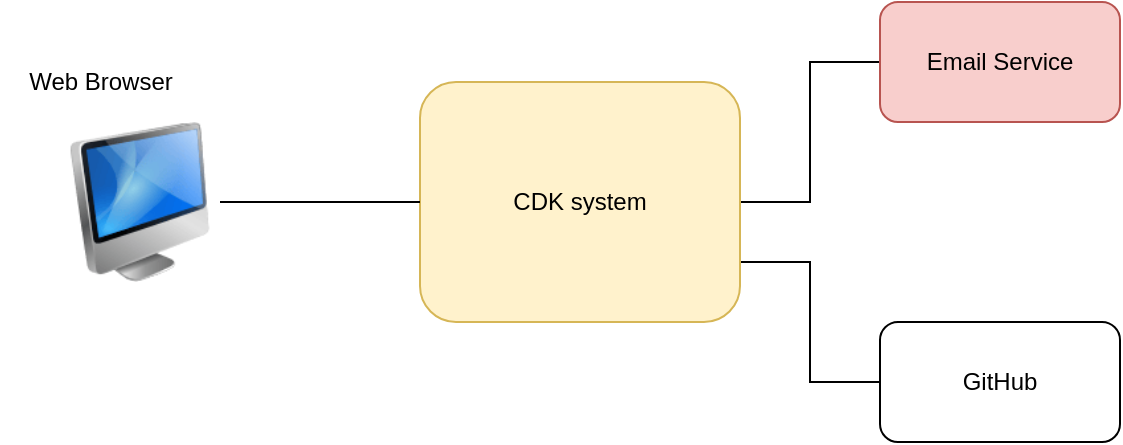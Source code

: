 <mxfile>
    <diagram id="EW7eKE5hnSbOcEkGZKjC" name="Pagina-1">
        <mxGraphModel dx="1086" dy="674" grid="1" gridSize="10" guides="1" tooltips="1" connect="1" arrows="1" fold="1" page="1" pageScale="1" pageWidth="827" pageHeight="1169" math="0" shadow="0">
            <root>
                <mxCell id="0"/>
                <mxCell id="1" parent="0"/>
                <mxCell id="9" style="edgeStyle=orthogonalEdgeStyle;html=1;exitX=1;exitY=0.5;exitDx=0;exitDy=0;endArrow=none;endFill=0;rounded=0;" edge="1" parent="1" source="2" target="4">
                    <mxGeometry relative="1" as="geometry"/>
                </mxCell>
                <mxCell id="10" style="edgeStyle=orthogonalEdgeStyle;html=1;exitX=1;exitY=0.75;exitDx=0;exitDy=0;endArrow=none;endFill=0;rounded=0;" edge="1" parent="1" source="2" target="3">
                    <mxGeometry relative="1" as="geometry"/>
                </mxCell>
                <mxCell id="2" value="CDK system" style="rounded=1;whiteSpace=wrap;html=1;fillColor=#fff2cc;strokeColor=#d6b656;" vertex="1" parent="1">
                    <mxGeometry x="310" y="260" width="160" height="120" as="geometry"/>
                </mxCell>
                <mxCell id="3" value="GitHub" style="rounded=1;whiteSpace=wrap;html=1;" vertex="1" parent="1">
                    <mxGeometry x="540" y="380" width="120" height="60" as="geometry"/>
                </mxCell>
                <mxCell id="4" value="Email Service" style="rounded=1;whiteSpace=wrap;html=1;fillColor=#f8cecc;strokeColor=#b85450;" vertex="1" parent="1">
                    <mxGeometry x="540" y="220" width="120" height="60" as="geometry"/>
                </mxCell>
                <mxCell id="8" style="edgeStyle=none;html=1;exitX=1;exitY=0.5;exitDx=0;exitDy=0;endArrow=none;endFill=0;" edge="1" parent="1" source="6" target="2">
                    <mxGeometry relative="1" as="geometry"/>
                </mxCell>
                <mxCell id="6" value="" style="image;html=1;image=img/lib/clip_art/computers/iMac_128x128.png" vertex="1" parent="1">
                    <mxGeometry x="130" y="280" width="80" height="80" as="geometry"/>
                </mxCell>
                <mxCell id="7" value="Web Browser" style="text;html=1;align=center;verticalAlign=middle;resizable=0;points=[];autosize=1;strokeColor=none;fillColor=none;" vertex="1" parent="1">
                    <mxGeometry x="100" y="245" width="100" height="30" as="geometry"/>
                </mxCell>
            </root>
        </mxGraphModel>
    </diagram>
</mxfile>